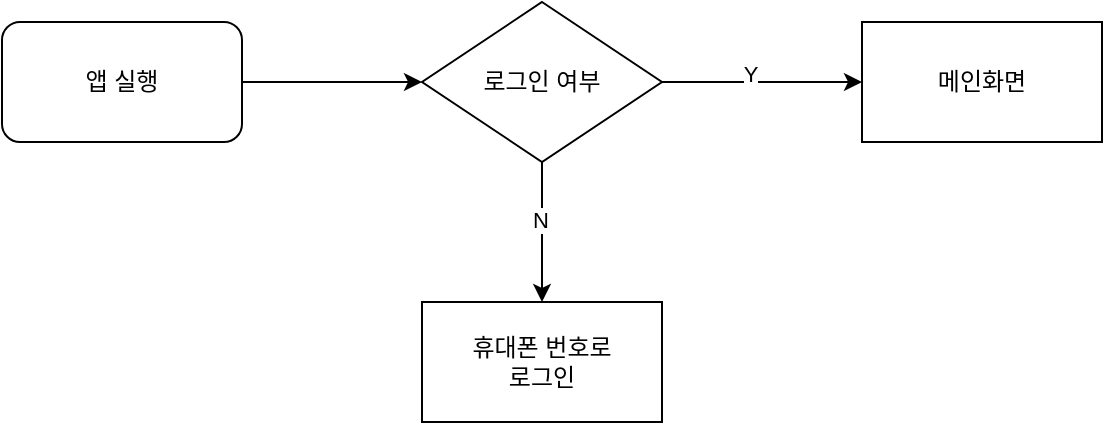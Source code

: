 <mxfile version="22.1.3" type="github">
  <diagram name="페이지-1" id="e5oMKRUOVlU3u5aCqrZI">
    <mxGraphModel dx="594" dy="1637" grid="1" gridSize="10" guides="1" tooltips="1" connect="1" arrows="1" fold="1" page="1" pageScale="1" pageWidth="827" pageHeight="1169" math="0" shadow="0">
      <root>
        <mxCell id="0" />
        <mxCell id="1" parent="0" />
        <mxCell id="I8BUf6Ba05-fsz5HOskR-6" style="edgeStyle=orthogonalEdgeStyle;rounded=0;orthogonalLoop=1;jettySize=auto;html=1;entryX=0;entryY=0.5;entryDx=0;entryDy=0;" edge="1" parent="1" source="I8BUf6Ba05-fsz5HOskR-1" target="I8BUf6Ba05-fsz5HOskR-2">
          <mxGeometry relative="1" as="geometry" />
        </mxCell>
        <mxCell id="I8BUf6Ba05-fsz5HOskR-1" value="앱 실행" style="rounded=1;whiteSpace=wrap;html=1;" vertex="1" parent="1">
          <mxGeometry x="100" y="150" width="120" height="60" as="geometry" />
        </mxCell>
        <mxCell id="I8BUf6Ba05-fsz5HOskR-2" value="로그인 여부" style="rhombus;whiteSpace=wrap;html=1;" vertex="1" parent="1">
          <mxGeometry x="310" y="140" width="120" height="80" as="geometry" />
        </mxCell>
        <mxCell id="I8BUf6Ba05-fsz5HOskR-3" value="" style="endArrow=classic;html=1;rounded=0;" edge="1" parent="1">
          <mxGeometry width="50" height="50" relative="1" as="geometry">
            <mxPoint x="370" y="220" as="sourcePoint" />
            <mxPoint x="370" y="290" as="targetPoint" />
          </mxGeometry>
        </mxCell>
        <mxCell id="I8BUf6Ba05-fsz5HOskR-9" value="N" style="edgeLabel;html=1;align=center;verticalAlign=middle;resizable=0;points=[];" vertex="1" connectable="0" parent="I8BUf6Ba05-fsz5HOskR-3">
          <mxGeometry x="-0.171" y="-3" relative="1" as="geometry">
            <mxPoint x="2" as="offset" />
          </mxGeometry>
        </mxCell>
        <mxCell id="I8BUf6Ba05-fsz5HOskR-4" value="" style="endArrow=classic;html=1;rounded=0;" edge="1" parent="1">
          <mxGeometry width="50" height="50" relative="1" as="geometry">
            <mxPoint x="430" y="180" as="sourcePoint" />
            <mxPoint x="530" y="180" as="targetPoint" />
          </mxGeometry>
        </mxCell>
        <mxCell id="I8BUf6Ba05-fsz5HOskR-8" value="Y" style="edgeLabel;html=1;align=center;verticalAlign=middle;resizable=0;points=[];" vertex="1" connectable="0" parent="I8BUf6Ba05-fsz5HOskR-4">
          <mxGeometry x="-0.12" y="4" relative="1" as="geometry">
            <mxPoint as="offset" />
          </mxGeometry>
        </mxCell>
        <mxCell id="I8BUf6Ba05-fsz5HOskR-7" value="휴대폰 번호로&lt;br&gt;로그인" style="rounded=0;whiteSpace=wrap;html=1;" vertex="1" parent="1">
          <mxGeometry x="310" y="290" width="120" height="60" as="geometry" />
        </mxCell>
        <mxCell id="I8BUf6Ba05-fsz5HOskR-10" value="메인화면" style="rounded=0;whiteSpace=wrap;html=1;" vertex="1" parent="1">
          <mxGeometry x="530" y="150" width="120" height="60" as="geometry" />
        </mxCell>
      </root>
    </mxGraphModel>
  </diagram>
</mxfile>
